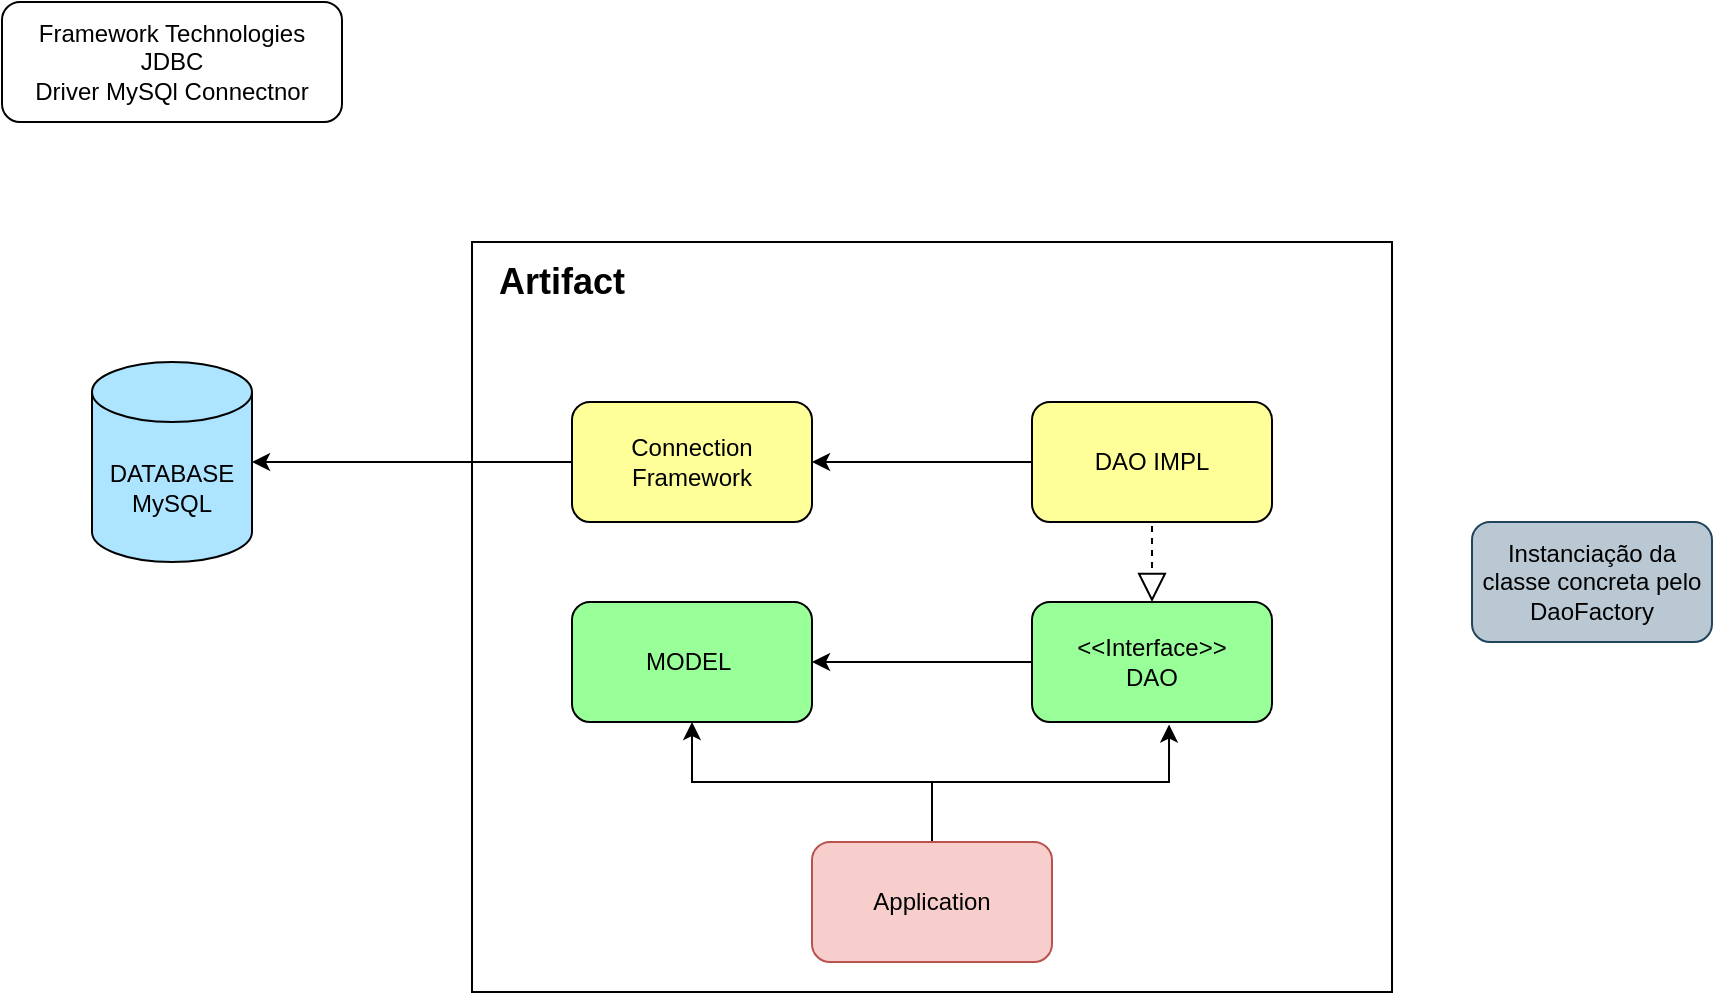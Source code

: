 <mxfile version="14.6.10" type="device"><diagram id="Il1DK_sSZE0kldRI4IWr" name="Page-1"><mxGraphModel dx="1210" dy="607" grid="1" gridSize="10" guides="1" tooltips="1" connect="1" arrows="1" fold="1" page="1" pageScale="1" pageWidth="827" pageHeight="1169" math="0" shadow="0"><root><mxCell id="0"/><mxCell id="1" parent="0"/><mxCell id="3WPFpNUlR6OqH65E99tR-24" value="" style="rounded=0;whiteSpace=wrap;html=1;fillColor=none;" vertex="1" parent="1"><mxGeometry x="270" y="160" width="460" height="375" as="geometry"/></mxCell><mxCell id="3WPFpNUlR6OqH65E99tR-17" style="edgeStyle=orthogonalEdgeStyle;rounded=0;orthogonalLoop=1;jettySize=auto;html=1;entryX=1;entryY=0.5;entryDx=0;entryDy=0;entryPerimeter=0;" edge="1" parent="1" source="3WPFpNUlR6OqH65E99tR-1" target="3WPFpNUlR6OqH65E99tR-9"><mxGeometry relative="1" as="geometry"/></mxCell><mxCell id="3WPFpNUlR6OqH65E99tR-1" value="Connection&lt;br&gt;Framework" style="rounded=1;whiteSpace=wrap;html=1;fillColor=#FFFF99;" vertex="1" parent="1"><mxGeometry x="320" y="240" width="120" height="60" as="geometry"/></mxCell><mxCell id="3WPFpNUlR6OqH65E99tR-3" value="&lt;span&gt;MODEL&amp;nbsp;&lt;br&gt;&lt;/span&gt;" style="rounded=1;whiteSpace=wrap;html=1;fillColor=#99FF99;" vertex="1" parent="1"><mxGeometry x="320" y="340" width="120" height="60" as="geometry"/></mxCell><mxCell id="3WPFpNUlR6OqH65E99tR-14" style="edgeStyle=orthogonalEdgeStyle;rounded=0;orthogonalLoop=1;jettySize=auto;html=1;entryX=1;entryY=0.5;entryDx=0;entryDy=0;" edge="1" parent="1" source="3WPFpNUlR6OqH65E99tR-4" target="3WPFpNUlR6OqH65E99tR-1"><mxGeometry relative="1" as="geometry"/></mxCell><mxCell id="3WPFpNUlR6OqH65E99tR-4" value="DAO IMPL" style="rounded=1;whiteSpace=wrap;html=1;fillColor=#FFFF99;" vertex="1" parent="1"><mxGeometry x="550" y="240" width="120" height="60" as="geometry"/></mxCell><mxCell id="3WPFpNUlR6OqH65E99tR-15" style="edgeStyle=orthogonalEdgeStyle;rounded=0;orthogonalLoop=1;jettySize=auto;html=1;entryX=1;entryY=0.5;entryDx=0;entryDy=0;" edge="1" parent="1" source="3WPFpNUlR6OqH65E99tR-5" target="3WPFpNUlR6OqH65E99tR-3"><mxGeometry relative="1" as="geometry"/></mxCell><mxCell id="3WPFpNUlR6OqH65E99tR-5" value="&amp;lt;&amp;lt;Interface&amp;gt;&amp;gt;&lt;br&gt;DAO" style="rounded=1;whiteSpace=wrap;html=1;fillColor=#99FF99;" vertex="1" parent="1"><mxGeometry x="550" y="340" width="120" height="60" as="geometry"/></mxCell><mxCell id="3WPFpNUlR6OqH65E99tR-20" style="edgeStyle=orthogonalEdgeStyle;rounded=0;orthogonalLoop=1;jettySize=auto;html=1;entryX=0.571;entryY=1.021;entryDx=0;entryDy=0;entryPerimeter=0;" edge="1" parent="1" source="3WPFpNUlR6OqH65E99tR-7" target="3WPFpNUlR6OqH65E99tR-5"><mxGeometry relative="1" as="geometry"/></mxCell><mxCell id="3WPFpNUlR6OqH65E99tR-21" style="edgeStyle=orthogonalEdgeStyle;rounded=0;orthogonalLoop=1;jettySize=auto;html=1;entryX=0.5;entryY=1;entryDx=0;entryDy=0;" edge="1" parent="1" source="3WPFpNUlR6OqH65E99tR-7" target="3WPFpNUlR6OqH65E99tR-3"><mxGeometry relative="1" as="geometry"/></mxCell><mxCell id="3WPFpNUlR6OqH65E99tR-7" value="Application" style="rounded=1;whiteSpace=wrap;html=1;fillColor=#f8cecc;strokeColor=#b85450;" vertex="1" parent="1"><mxGeometry x="440" y="460" width="120" height="60" as="geometry"/></mxCell><mxCell id="3WPFpNUlR6OqH65E99tR-9" value="DATABASE&lt;br&gt;MySQL" style="shape=cylinder3;whiteSpace=wrap;html=1;boundedLbl=1;backgroundOutline=1;size=15;fillColor=#ADE4FF;" vertex="1" parent="1"><mxGeometry x="80" y="220" width="80" height="100" as="geometry"/></mxCell><mxCell id="3WPFpNUlR6OqH65E99tR-12" value="" style="endArrow=block;dashed=1;endFill=0;endSize=12;html=1;rounded=0;edgeStyle=orthogonalEdgeStyle;entryX=0.5;entryY=0;entryDx=0;entryDy=0;" edge="1" parent="1" target="3WPFpNUlR6OqH65E99tR-5"><mxGeometry width="160" relative="1" as="geometry"><mxPoint x="620" y="300" as="sourcePoint"/><mxPoint x="490" y="300" as="targetPoint"/><Array as="points"><mxPoint x="620" y="300"/></Array></mxGeometry></mxCell><mxCell id="3WPFpNUlR6OqH65E99tR-22" value="Framework Technologies&lt;br&gt;JDBC&lt;br&gt;Driver MySQl Connectnor" style="rounded=1;whiteSpace=wrap;html=1;" vertex="1" parent="1"><mxGeometry x="35" y="40" width="170" height="60" as="geometry"/></mxCell><mxCell id="3WPFpNUlR6OqH65E99tR-25" value="&lt;span style=&quot;font-size: 18px&quot;&gt;&lt;b&gt;Artifact&lt;/b&gt;&lt;/span&gt;" style="text;html=1;strokeColor=none;fillColor=none;align=center;verticalAlign=middle;whiteSpace=wrap;rounded=0;" vertex="1" parent="1"><mxGeometry x="260" y="170" width="110" height="20" as="geometry"/></mxCell><mxCell id="3WPFpNUlR6OqH65E99tR-26" value="Instanciação da classe concreta pelo DaoFactory" style="rounded=1;whiteSpace=wrap;html=1;fillColor=#bac8d3;strokeColor=#23445d;" vertex="1" parent="1"><mxGeometry x="770" y="300" width="120" height="60" as="geometry"/></mxCell></root></mxGraphModel></diagram></mxfile>